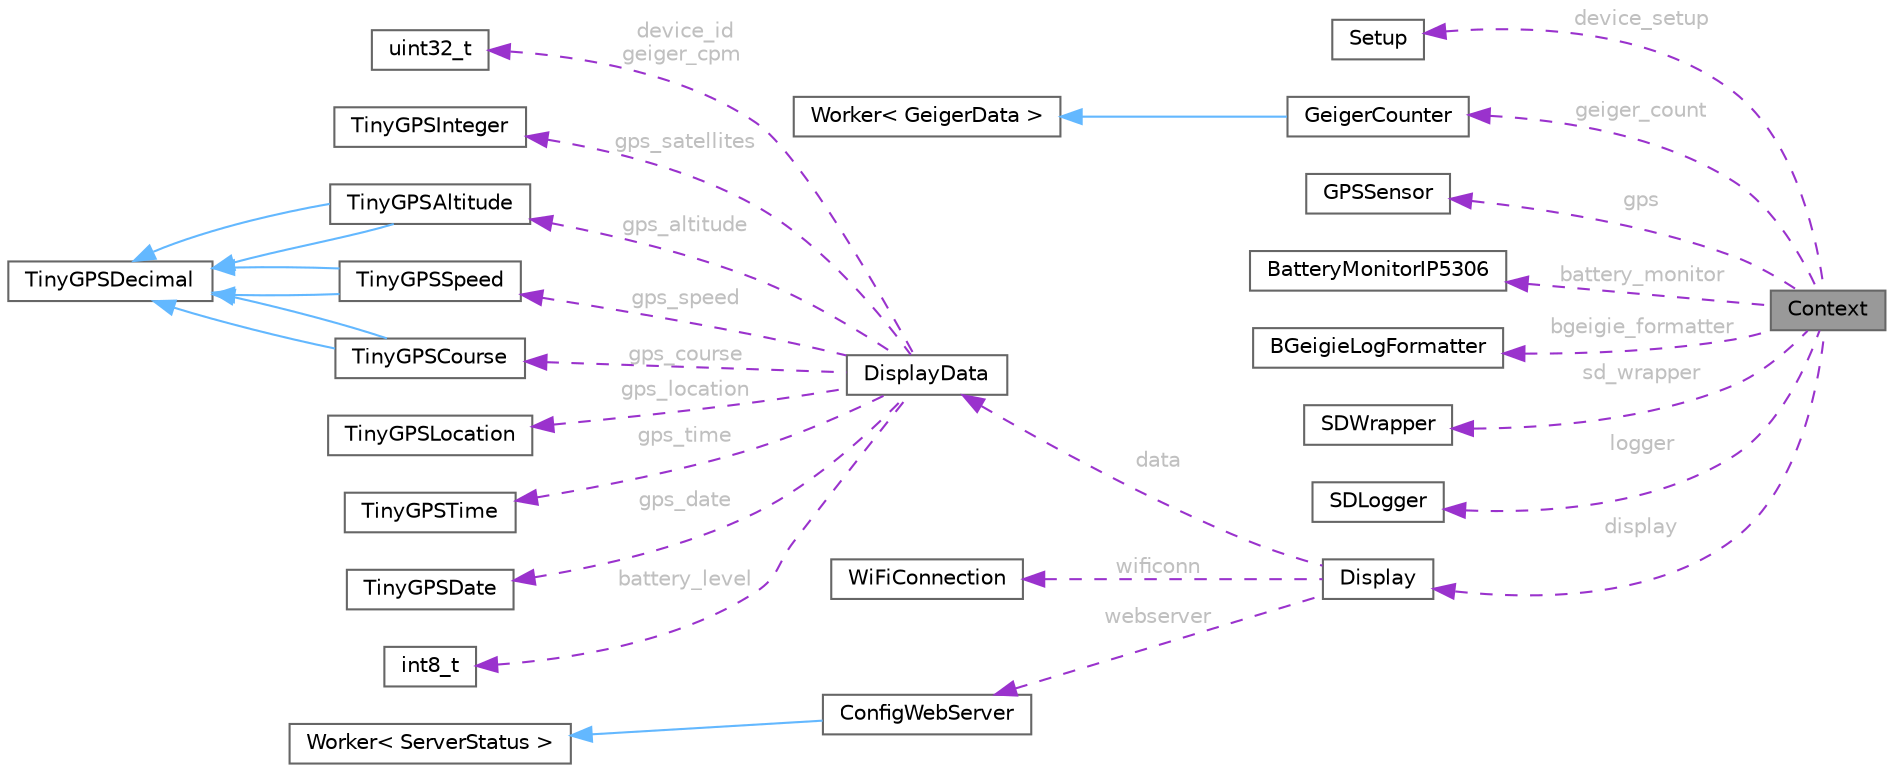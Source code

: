 digraph "Context"
{
 // LATEX_PDF_SIZE
  bgcolor="transparent";
  edge [fontname=Helvetica,fontsize=10,labelfontname=Helvetica,labelfontsize=10];
  node [fontname=Helvetica,fontsize=10,shape=box,height=0.2,width=0.4];
  rankdir="LR";
  Node1 [id="Node000001",label="Context",height=0.2,width=0.4,color="gray40", fillcolor="grey60", style="filled", fontcolor="black",tooltip=" "];
  Node2 -> Node1 [id="edge1_Node000001_Node000002",dir="back",color="darkorchid3",style="dashed",tooltip=" ",label=" device_setup",fontcolor="grey" ];
  Node2 [id="Node000002",label="Setup",height=0.2,width=0.4,color="gray40", fillcolor="white", style="filled",URL="$class_setup.html",tooltip=" "];
  Node3 -> Node1 [id="edge2_Node000001_Node000003",dir="back",color="darkorchid3",style="dashed",tooltip=" ",label=" geiger_count",fontcolor="grey" ];
  Node3 [id="Node000003",label="GeigerCounter",height=0.2,width=0.4,color="gray40", fillcolor="white", style="filled",URL="$class_geiger_counter.html",tooltip=" "];
  Node4 -> Node3 [id="edge3_Node000003_Node000004",dir="back",color="steelblue1",style="solid",tooltip=" "];
  Node4 [id="Node000004",label="Worker\< GeigerData \>",height=0.2,width=0.4,color="gray40", fillcolor="white", style="filled",tooltip=" "];
  Node5 -> Node1 [id="edge4_Node000001_Node000005",dir="back",color="darkorchid3",style="dashed",tooltip=" ",label=" gps",fontcolor="grey" ];
  Node5 [id="Node000005",label="GPSSensor",height=0.2,width=0.4,color="gray40", fillcolor="white", style="filled",URL="$class_g_p_s_sensor.html",tooltip=" "];
  Node6 -> Node1 [id="edge5_Node000001_Node000006",dir="back",color="darkorchid3",style="dashed",tooltip=" ",label=" battery_monitor",fontcolor="grey" ];
  Node6 [id="Node000006",label="BatteryMonitorIP5306",height=0.2,width=0.4,color="gray40", fillcolor="white", style="filled",URL="$class_battery_monitor_i_p5306.html",tooltip=" "];
  Node7 -> Node1 [id="edge6_Node000001_Node000007",dir="back",color="darkorchid3",style="dashed",tooltip=" ",label=" bgeigie_formatter",fontcolor="grey" ];
  Node7 [id="Node000007",label="BGeigieLogFormatter",height=0.2,width=0.4,color="gray40", fillcolor="white", style="filled",URL="$class_b_geigie_log_formatter.html",tooltip=" "];
  Node8 -> Node1 [id="edge7_Node000001_Node000008",dir="back",color="darkorchid3",style="dashed",tooltip=" ",label=" sd_wrapper",fontcolor="grey" ];
  Node8 [id="Node000008",label="SDWrapper",height=0.2,width=0.4,color="gray40", fillcolor="white", style="filled",URL="$class_s_d_wrapper.html",tooltip=" "];
  Node9 -> Node1 [id="edge8_Node000001_Node000009",dir="back",color="darkorchid3",style="dashed",tooltip=" ",label=" logger",fontcolor="grey" ];
  Node9 [id="Node000009",label="SDLogger",height=0.2,width=0.4,color="gray40", fillcolor="white", style="filled",URL="$class_s_d_logger.html",tooltip=" "];
  Node10 -> Node1 [id="edge9_Node000001_Node000010",dir="back",color="darkorchid3",style="dashed",tooltip=" ",label=" display",fontcolor="grey" ];
  Node10 [id="Node000010",label="Display",height=0.2,width=0.4,color="gray40", fillcolor="white", style="filled",URL="$class_display.html",tooltip=" "];
  Node11 -> Node10 [id="edge10_Node000010_Node000011",dir="back",color="darkorchid3",style="dashed",tooltip=" ",label=" data",fontcolor="grey" ];
  Node11 [id="Node000011",label="DisplayData",height=0.2,width=0.4,color="gray40", fillcolor="white", style="filled",URL="$struct_display_data.html",tooltip=" "];
  Node12 -> Node11 [id="edge11_Node000011_Node000012",dir="back",color="darkorchid3",style="dashed",tooltip=" ",label=" device_id\ngeiger_cpm",fontcolor="grey" ];
  Node12 [id="Node000012",label="uint32_t",height=0.2,width=0.4,color="gray40", fillcolor="white", style="filled",tooltip=" "];
  Node13 -> Node11 [id="edge12_Node000011_Node000013",dir="back",color="darkorchid3",style="dashed",tooltip=" ",label=" gps_satellites",fontcolor="grey" ];
  Node13 [id="Node000013",label="TinyGPSInteger",height=0.2,width=0.4,color="gray40", fillcolor="white", style="filled",URL="$struct_tiny_g_p_s_integer.html",tooltip=" "];
  Node14 -> Node11 [id="edge13_Node000011_Node000014",dir="back",color="darkorchid3",style="dashed",tooltip=" ",label=" gps_altitude",fontcolor="grey" ];
  Node14 [id="Node000014",label="TinyGPSAltitude",height=0.2,width=0.4,color="gray40", fillcolor="white", style="filled",URL="$struct_tiny_g_p_s_altitude.html",tooltip=" "];
  Node15 -> Node14 [id="edge14_Node000014_Node000015",dir="back",color="steelblue1",style="solid",tooltip=" "];
  Node15 [id="Node000015",label="TinyGPSDecimal",height=0.2,width=0.4,color="gray40", fillcolor="white", style="filled",URL="$struct_tiny_g_p_s_decimal.html",tooltip=" "];
  Node15 -> Node14 [id="edge15_Node000014_Node000015",dir="back",color="steelblue1",style="solid",tooltip=" "];
  Node16 -> Node11 [id="edge16_Node000011_Node000016",dir="back",color="darkorchid3",style="dashed",tooltip=" ",label=" gps_speed",fontcolor="grey" ];
  Node16 [id="Node000016",label="TinyGPSSpeed",height=0.2,width=0.4,color="gray40", fillcolor="white", style="filled",URL="$struct_tiny_g_p_s_speed.html",tooltip=" "];
  Node15 -> Node16 [id="edge17_Node000016_Node000015",dir="back",color="steelblue1",style="solid",tooltip=" "];
  Node15 -> Node16 [id="edge18_Node000016_Node000015",dir="back",color="steelblue1",style="solid",tooltip=" "];
  Node17 -> Node11 [id="edge19_Node000011_Node000017",dir="back",color="darkorchid3",style="dashed",tooltip=" ",label=" gps_course",fontcolor="grey" ];
  Node17 [id="Node000017",label="TinyGPSCourse",height=0.2,width=0.4,color="gray40", fillcolor="white", style="filled",URL="$struct_tiny_g_p_s_course.html",tooltip=" "];
  Node15 -> Node17 [id="edge20_Node000017_Node000015",dir="back",color="steelblue1",style="solid",tooltip=" "];
  Node15 -> Node17 [id="edge21_Node000017_Node000015",dir="back",color="steelblue1",style="solid",tooltip=" "];
  Node18 -> Node11 [id="edge22_Node000011_Node000018",dir="back",color="darkorchid3",style="dashed",tooltip=" ",label=" gps_location",fontcolor="grey" ];
  Node18 [id="Node000018",label="TinyGPSLocation",height=0.2,width=0.4,color="gray40", fillcolor="white", style="filled",URL="$struct_tiny_g_p_s_location.html",tooltip=" "];
  Node19 -> Node11 [id="edge23_Node000011_Node000019",dir="back",color="darkorchid3",style="dashed",tooltip=" ",label=" gps_time",fontcolor="grey" ];
  Node19 [id="Node000019",label="TinyGPSTime",height=0.2,width=0.4,color="gray40", fillcolor="white", style="filled",URL="$struct_tiny_g_p_s_time.html",tooltip=" "];
  Node20 -> Node11 [id="edge24_Node000011_Node000020",dir="back",color="darkorchid3",style="dashed",tooltip=" ",label=" gps_date",fontcolor="grey" ];
  Node20 [id="Node000020",label="TinyGPSDate",height=0.2,width=0.4,color="gray40", fillcolor="white", style="filled",URL="$struct_tiny_g_p_s_date.html",tooltip=" "];
  Node21 -> Node11 [id="edge25_Node000011_Node000021",dir="back",color="darkorchid3",style="dashed",tooltip=" ",label=" battery_level",fontcolor="grey" ];
  Node21 [id="Node000021",label="int8_t",height=0.2,width=0.4,color="gray40", fillcolor="white", style="filled",tooltip=" "];
  Node22 -> Node10 [id="edge26_Node000010_Node000022",dir="back",color="darkorchid3",style="dashed",tooltip=" ",label=" wificonn",fontcolor="grey" ];
  Node22 [id="Node000022",label="WiFiConnection",height=0.2,width=0.4,color="gray40", fillcolor="white", style="filled",URL="$class_wi_fi_connection.html",tooltip=" "];
  Node23 -> Node10 [id="edge27_Node000010_Node000023",dir="back",color="darkorchid3",style="dashed",tooltip=" ",label=" webserver",fontcolor="grey" ];
  Node23 [id="Node000023",label="ConfigWebServer",height=0.2,width=0.4,color="gray40", fillcolor="white", style="filled",URL="$class_config_web_server.html",tooltip=" "];
  Node24 -> Node23 [id="edge28_Node000023_Node000024",dir="back",color="steelblue1",style="solid",tooltip=" "];
  Node24 [id="Node000024",label="Worker\< ServerStatus \>",height=0.2,width=0.4,color="gray40", fillcolor="white", style="filled",tooltip=" "];
}
